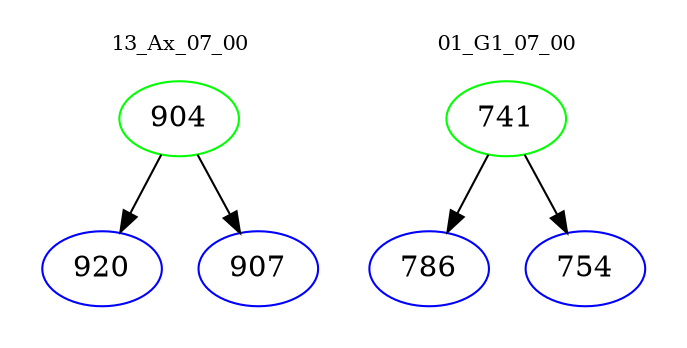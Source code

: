 digraph{
subgraph cluster_0 {
color = white
label = "13_Ax_07_00";
fontsize=10;
T0_904 [label="904", color="green"]
T0_904 -> T0_920 [color="black"]
T0_920 [label="920", color="blue"]
T0_904 -> T0_907 [color="black"]
T0_907 [label="907", color="blue"]
}
subgraph cluster_1 {
color = white
label = "01_G1_07_00";
fontsize=10;
T1_741 [label="741", color="green"]
T1_741 -> T1_786 [color="black"]
T1_786 [label="786", color="blue"]
T1_741 -> T1_754 [color="black"]
T1_754 [label="754", color="blue"]
}
}
